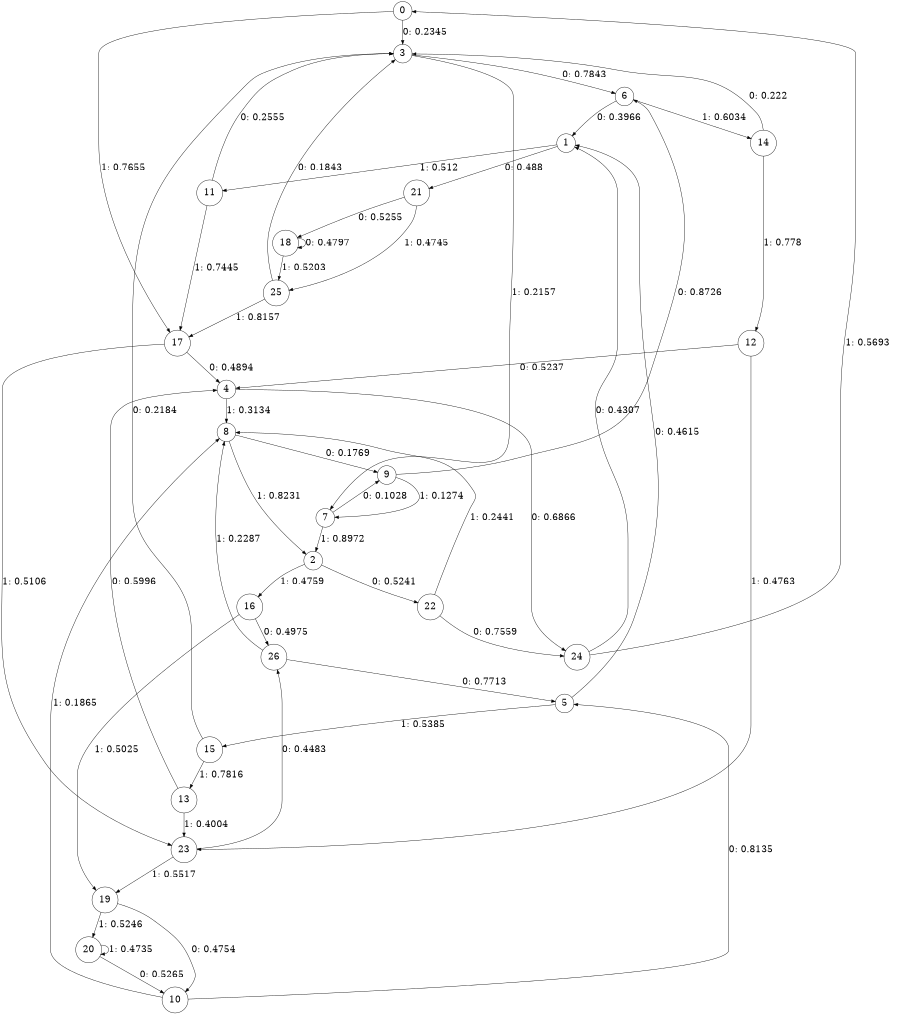 digraph "ch3concat_phase3_L8" {
size = "6,8.5";
ratio = "fill";
node [shape = circle];
node [fontsize = 24];
edge [fontsize = 24];
0 -> 3 [label = "0: 0.2345   "];
0 -> 17 [label = "1: 0.7655   "];
1 -> 21 [label = "0: 0.488    "];
1 -> 11 [label = "1: 0.512    "];
2 -> 22 [label = "0: 0.5241   "];
2 -> 16 [label = "1: 0.4759   "];
3 -> 6 [label = "0: 0.7843   "];
3 -> 7 [label = "1: 0.2157   "];
4 -> 24 [label = "0: 0.6866   "];
4 -> 8 [label = "1: 0.3134   "];
5 -> 1 [label = "0: 0.4615   "];
5 -> 15 [label = "1: 0.5385   "];
6 -> 1 [label = "0: 0.3966   "];
6 -> 14 [label = "1: 0.6034   "];
7 -> 9 [label = "0: 0.1028   "];
7 -> 2 [label = "1: 0.8972   "];
8 -> 9 [label = "0: 0.1769   "];
8 -> 2 [label = "1: 0.8231   "];
9 -> 6 [label = "0: 0.8726   "];
9 -> 7 [label = "1: 0.1274   "];
10 -> 5 [label = "0: 0.8135   "];
10 -> 8 [label = "1: 0.1865   "];
11 -> 3 [label = "0: 0.2555   "];
11 -> 17 [label = "1: 0.7445   "];
12 -> 4 [label = "0: 0.5237   "];
12 -> 23 [label = "1: 0.4763   "];
13 -> 4 [label = "0: 0.5996   "];
13 -> 23 [label = "1: 0.4004   "];
14 -> 3 [label = "0: 0.222    "];
14 -> 12 [label = "1: 0.778    "];
15 -> 3 [label = "0: 0.2184   "];
15 -> 13 [label = "1: 0.7816   "];
16 -> 26 [label = "0: 0.4975   "];
16 -> 19 [label = "1: 0.5025   "];
17 -> 4 [label = "0: 0.4894   "];
17 -> 23 [label = "1: 0.5106   "];
18 -> 18 [label = "0: 0.4797   "];
18 -> 25 [label = "1: 0.5203   "];
19 -> 10 [label = "0: 0.4754   "];
19 -> 20 [label = "1: 0.5246   "];
20 -> 10 [label = "0: 0.5265   "];
20 -> 20 [label = "1: 0.4735   "];
21 -> 18 [label = "0: 0.5255   "];
21 -> 25 [label = "1: 0.4745   "];
22 -> 24 [label = "0: 0.7559   "];
22 -> 8 [label = "1: 0.2441   "];
23 -> 26 [label = "0: 0.4483   "];
23 -> 19 [label = "1: 0.5517   "];
24 -> 1 [label = "0: 0.4307   "];
24 -> 0 [label = "1: 0.5693   "];
25 -> 3 [label = "0: 0.1843   "];
25 -> 17 [label = "1: 0.8157   "];
26 -> 5 [label = "0: 0.7713   "];
26 -> 8 [label = "1: 0.2287   "];
}